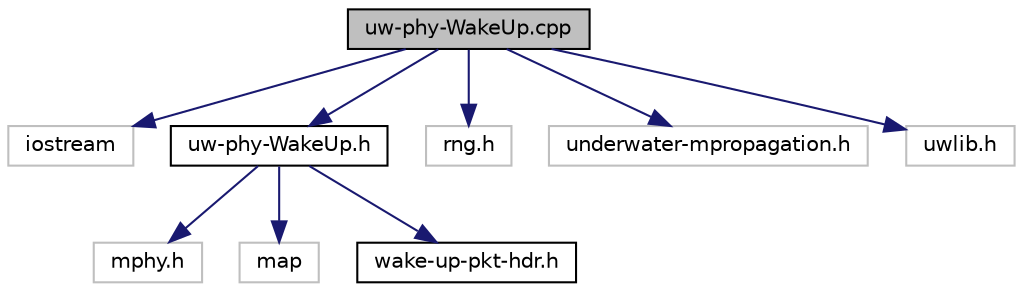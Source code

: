digraph "uw-phy-WakeUp.cpp"
{
 // LATEX_PDF_SIZE
  edge [fontname="Helvetica",fontsize="10",labelfontname="Helvetica",labelfontsize="10"];
  node [fontname="Helvetica",fontsize="10",shape=record];
  Node1 [label="uw-phy-WakeUp.cpp",height=0.2,width=0.4,color="black", fillcolor="grey75", style="filled", fontcolor="black",tooltip="Provides the implementation of WakeUp PHY."];
  Node1 -> Node2 [color="midnightblue",fontsize="10",style="solid",fontname="Helvetica"];
  Node2 [label="iostream",height=0.2,width=0.4,color="grey75", fillcolor="white", style="filled",tooltip=" "];
  Node1 -> Node3 [color="midnightblue",fontsize="10",style="solid",fontname="Helvetica"];
  Node3 [label="uw-phy-WakeUp.h",height=0.2,width=0.4,color="black", fillcolor="white", style="filled",URL="$uw-phy-WakeUp_8h.html",tooltip="Provides the declaration of WakeUp PHY."];
  Node3 -> Node4 [color="midnightblue",fontsize="10",style="solid",fontname="Helvetica"];
  Node4 [label="mphy.h",height=0.2,width=0.4,color="grey75", fillcolor="white", style="filled",tooltip=" "];
  Node3 -> Node5 [color="midnightblue",fontsize="10",style="solid",fontname="Helvetica"];
  Node5 [label="map",height=0.2,width=0.4,color="grey75", fillcolor="white", style="filled",tooltip=" "];
  Node3 -> Node6 [color="midnightblue",fontsize="10",style="solid",fontname="Helvetica"];
  Node6 [label="wake-up-pkt-hdr.h",height=0.2,width=0.4,color="black", fillcolor="white", style="filled",URL="$wake-up-pkt-hdr_8h.html",tooltip="Provides the definition of the Wake Up Tone Packet Header."];
  Node1 -> Node7 [color="midnightblue",fontsize="10",style="solid",fontname="Helvetica"];
  Node7 [label="rng.h",height=0.2,width=0.4,color="grey75", fillcolor="white", style="filled",tooltip=" "];
  Node1 -> Node8 [color="midnightblue",fontsize="10",style="solid",fontname="Helvetica"];
  Node8 [label="underwater-mpropagation.h",height=0.2,width=0.4,color="grey75", fillcolor="white", style="filled",tooltip=" "];
  Node1 -> Node9 [color="midnightblue",fontsize="10",style="solid",fontname="Helvetica"];
  Node9 [label="uwlib.h",height=0.2,width=0.4,color="grey75", fillcolor="white", style="filled",tooltip=" "];
}
